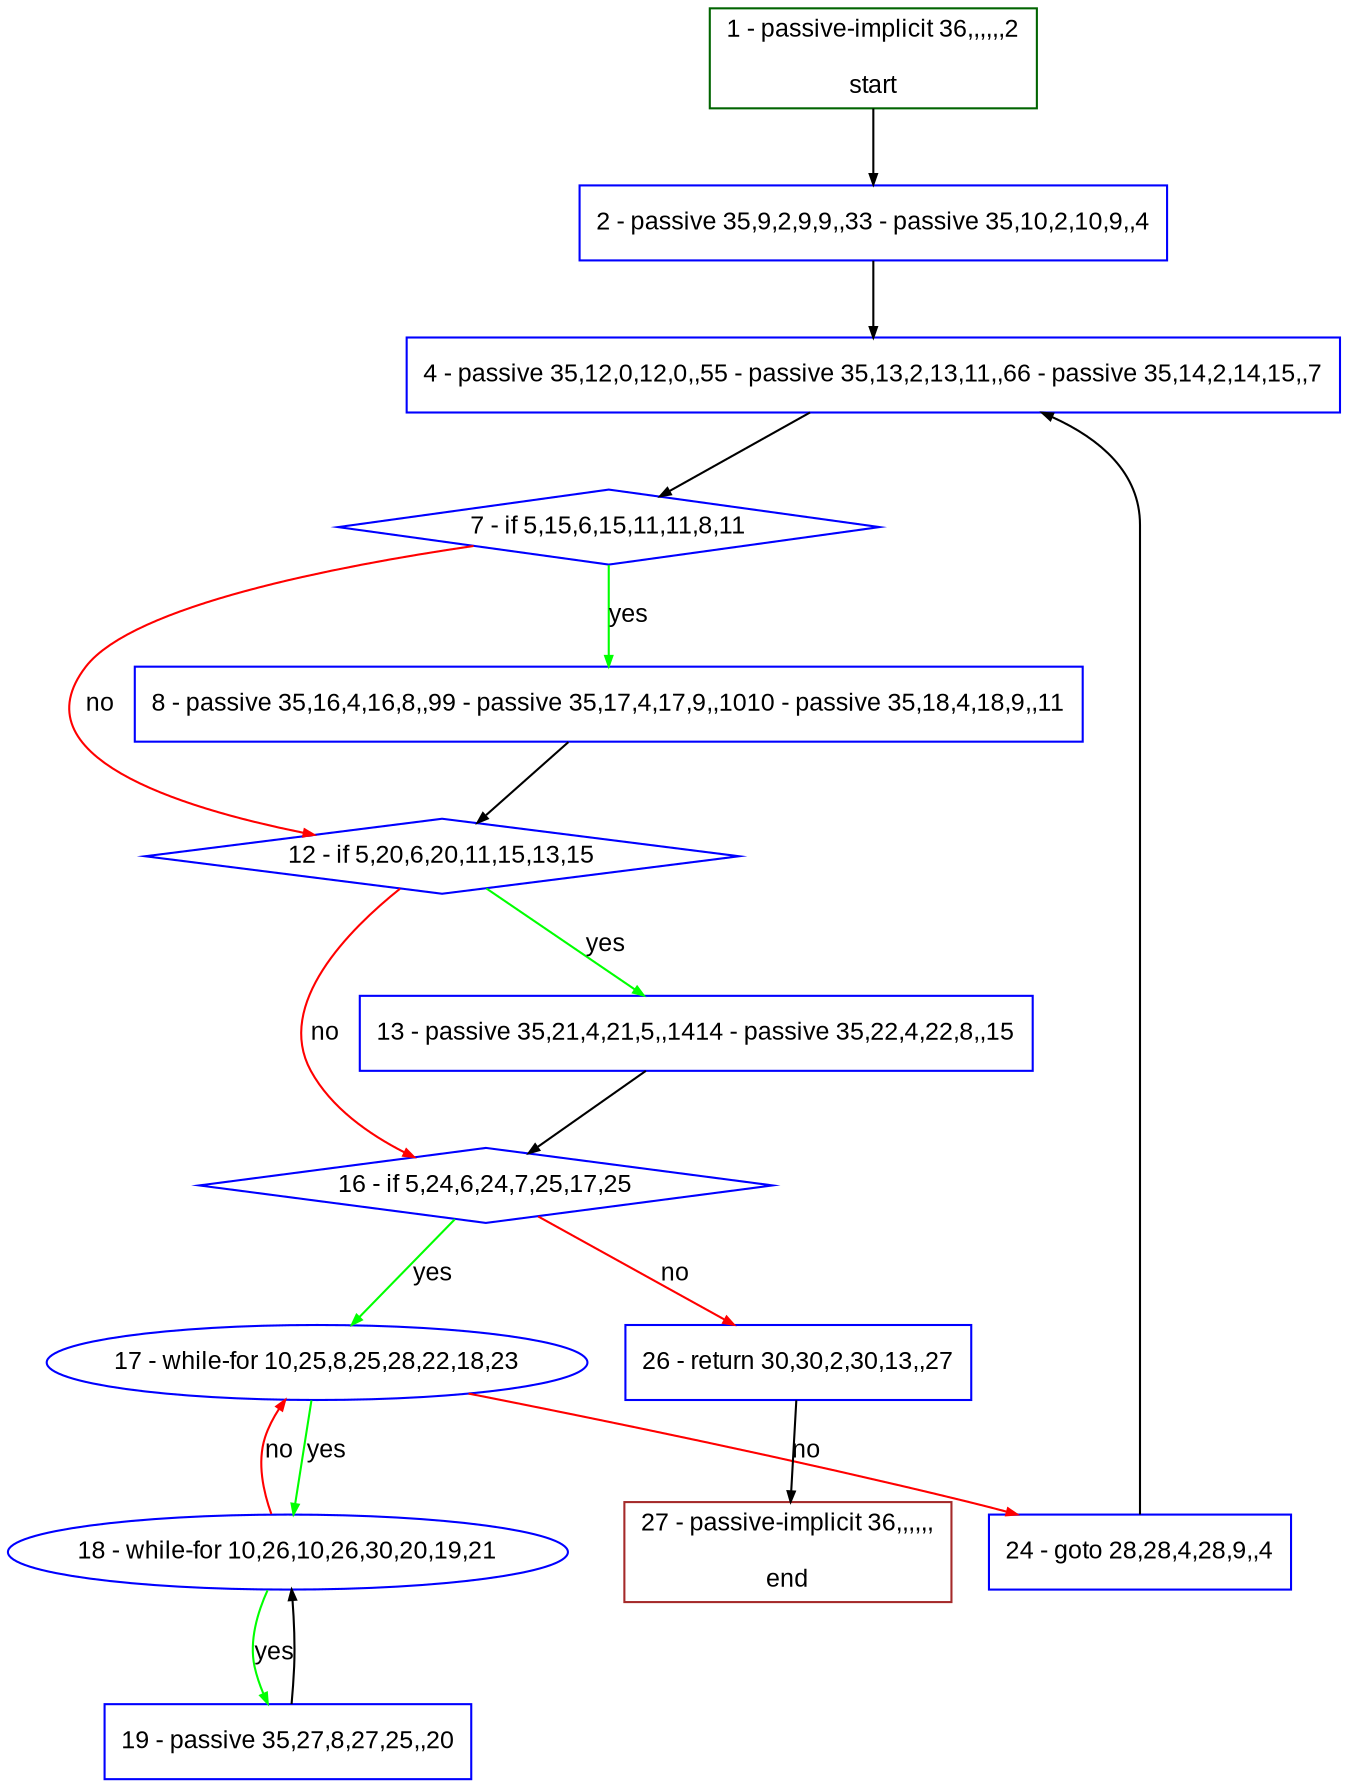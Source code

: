 digraph "" {
  graph [bgcolor="white", fillcolor="#FFFFCC", pack="true", packmode="clust", fontname="Arial", label="", fontsize="12", compound="true", style="rounded,filled"];
  node [node_initialized="no", fillcolor="white", fontname="Arial", label="", color="grey", fontsize="12", fixedsize="false", compound="true", shape="rectangle", style="filled"];
  edge [arrowtail="none", lhead="", fontcolor="black", fontname="Arial", label="", color="black", fontsize="12", arrowhead="normal", arrowsize="0.5", compound="true", ltail="", dir="forward"];
  __N1 [fillcolor="#ffffff", label="2 - passive 35,9,2,9,9,,33 - passive 35,10,2,10,9,,4", color="#0000ff", shape="box", style="filled"];
  __N2 [fillcolor="#ffffff", label="1 - passive-implicit 36,,,,,,2\n\nstart", color="#006400", shape="box", style="filled"];
  __N3 [fillcolor="#ffffff", label="4 - passive 35,12,0,12,0,,55 - passive 35,13,2,13,11,,66 - passive 35,14,2,14,15,,7", color="#0000ff", shape="box", style="filled"];
  __N4 [fillcolor="#ffffff", label="7 - if 5,15,6,15,11,11,8,11", color="#0000ff", shape="diamond", style="filled"];
  __N5 [fillcolor="#ffffff", label="8 - passive 35,16,4,16,8,,99 - passive 35,17,4,17,9,,1010 - passive 35,18,4,18,9,,11", color="#0000ff", shape="box", style="filled"];
  __N6 [fillcolor="#ffffff", label="12 - if 5,20,6,20,11,15,13,15", color="#0000ff", shape="diamond", style="filled"];
  __N7 [fillcolor="#ffffff", label="13 - passive 35,21,4,21,5,,1414 - passive 35,22,4,22,8,,15", color="#0000ff", shape="box", style="filled"];
  __N8 [fillcolor="#ffffff", label="16 - if 5,24,6,24,7,25,17,25", color="#0000ff", shape="diamond", style="filled"];
  __N9 [fillcolor="#ffffff", label="17 - while-for 10,25,8,25,28,22,18,23", color="#0000ff", shape="oval", style="filled"];
  __N10 [fillcolor="#ffffff", label="26 - return 30,30,2,30,13,,27", color="#0000ff", shape="box", style="filled"];
  __N11 [fillcolor="#ffffff", label="18 - while-for 10,26,10,26,30,20,19,21", color="#0000ff", shape="oval", style="filled"];
  __N12 [fillcolor="#ffffff", label="24 - goto 28,28,4,28,9,,4", color="#0000ff", shape="box", style="filled"];
  __N13 [fillcolor="#ffffff", label="19 - passive 35,27,8,27,25,,20", color="#0000ff", shape="box", style="filled"];
  __N14 [fillcolor="#ffffff", label="27 - passive-implicit 36,,,,,,\n\nend", color="#a52a2a", shape="box", style="filled"];
  __N2 -> __N1 [arrowtail="none", color="#000000", label="", arrowhead="normal", dir="forward"];
  __N1 -> __N3 [arrowtail="none", color="#000000", label="", arrowhead="normal", dir="forward"];
  __N3 -> __N4 [arrowtail="none", color="#000000", label="", arrowhead="normal", dir="forward"];
  __N4 -> __N5 [arrowtail="none", color="#00ff00", label="yes", arrowhead="normal", dir="forward"];
  __N4 -> __N6 [arrowtail="none", color="#ff0000", label="no", arrowhead="normal", dir="forward"];
  __N5 -> __N6 [arrowtail="none", color="#000000", label="", arrowhead="normal", dir="forward"];
  __N6 -> __N7 [arrowtail="none", color="#00ff00", label="yes", arrowhead="normal", dir="forward"];
  __N6 -> __N8 [arrowtail="none", color="#ff0000", label="no", arrowhead="normal", dir="forward"];
  __N7 -> __N8 [arrowtail="none", color="#000000", label="", arrowhead="normal", dir="forward"];
  __N8 -> __N9 [arrowtail="none", color="#00ff00", label="yes", arrowhead="normal", dir="forward"];
  __N8 -> __N10 [arrowtail="none", color="#ff0000", label="no", arrowhead="normal", dir="forward"];
  __N9 -> __N11 [arrowtail="none", color="#00ff00", label="yes", arrowhead="normal", dir="forward"];
  __N11 -> __N9 [arrowtail="none", color="#ff0000", label="no", arrowhead="normal", dir="forward"];
  __N9 -> __N12 [arrowtail="none", color="#ff0000", label="no", arrowhead="normal", dir="forward"];
  __N11 -> __N13 [arrowtail="none", color="#00ff00", label="yes", arrowhead="normal", dir="forward"];
  __N13 -> __N11 [arrowtail="none", color="#000000", label="", arrowhead="normal", dir="forward"];
  __N12 -> __N3 [arrowtail="none", color="#000000", label="", arrowhead="normal", dir="forward"];
  __N10 -> __N14 [arrowtail="none", color="#000000", label="", arrowhead="normal", dir="forward"];
}
